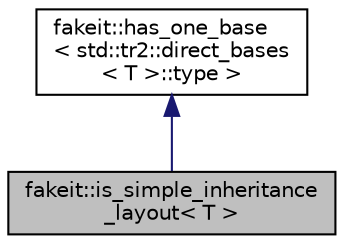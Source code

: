 digraph "fakeit::is_simple_inheritance_layout&lt; T &gt;"
{
  edge [fontname="Helvetica",fontsize="10",labelfontname="Helvetica",labelfontsize="10"];
  node [fontname="Helvetica",fontsize="10",shape=record];
  Node1 [label="fakeit::is_simple_inheritance\l_layout\< T \>",height=0.2,width=0.4,color="black", fillcolor="grey75", style="filled" fontcolor="black"];
  Node2 -> Node1 [dir="back",color="midnightblue",fontsize="10",style="solid",fontname="Helvetica"];
  Node2 [label="fakeit::has_one_base\l\< std::tr2::direct_bases\l\< T \>::type \>",height=0.2,width=0.4,color="black", fillcolor="white", style="filled",URL="$d4/d24/classfakeit_1_1has__one__base.html"];
}
